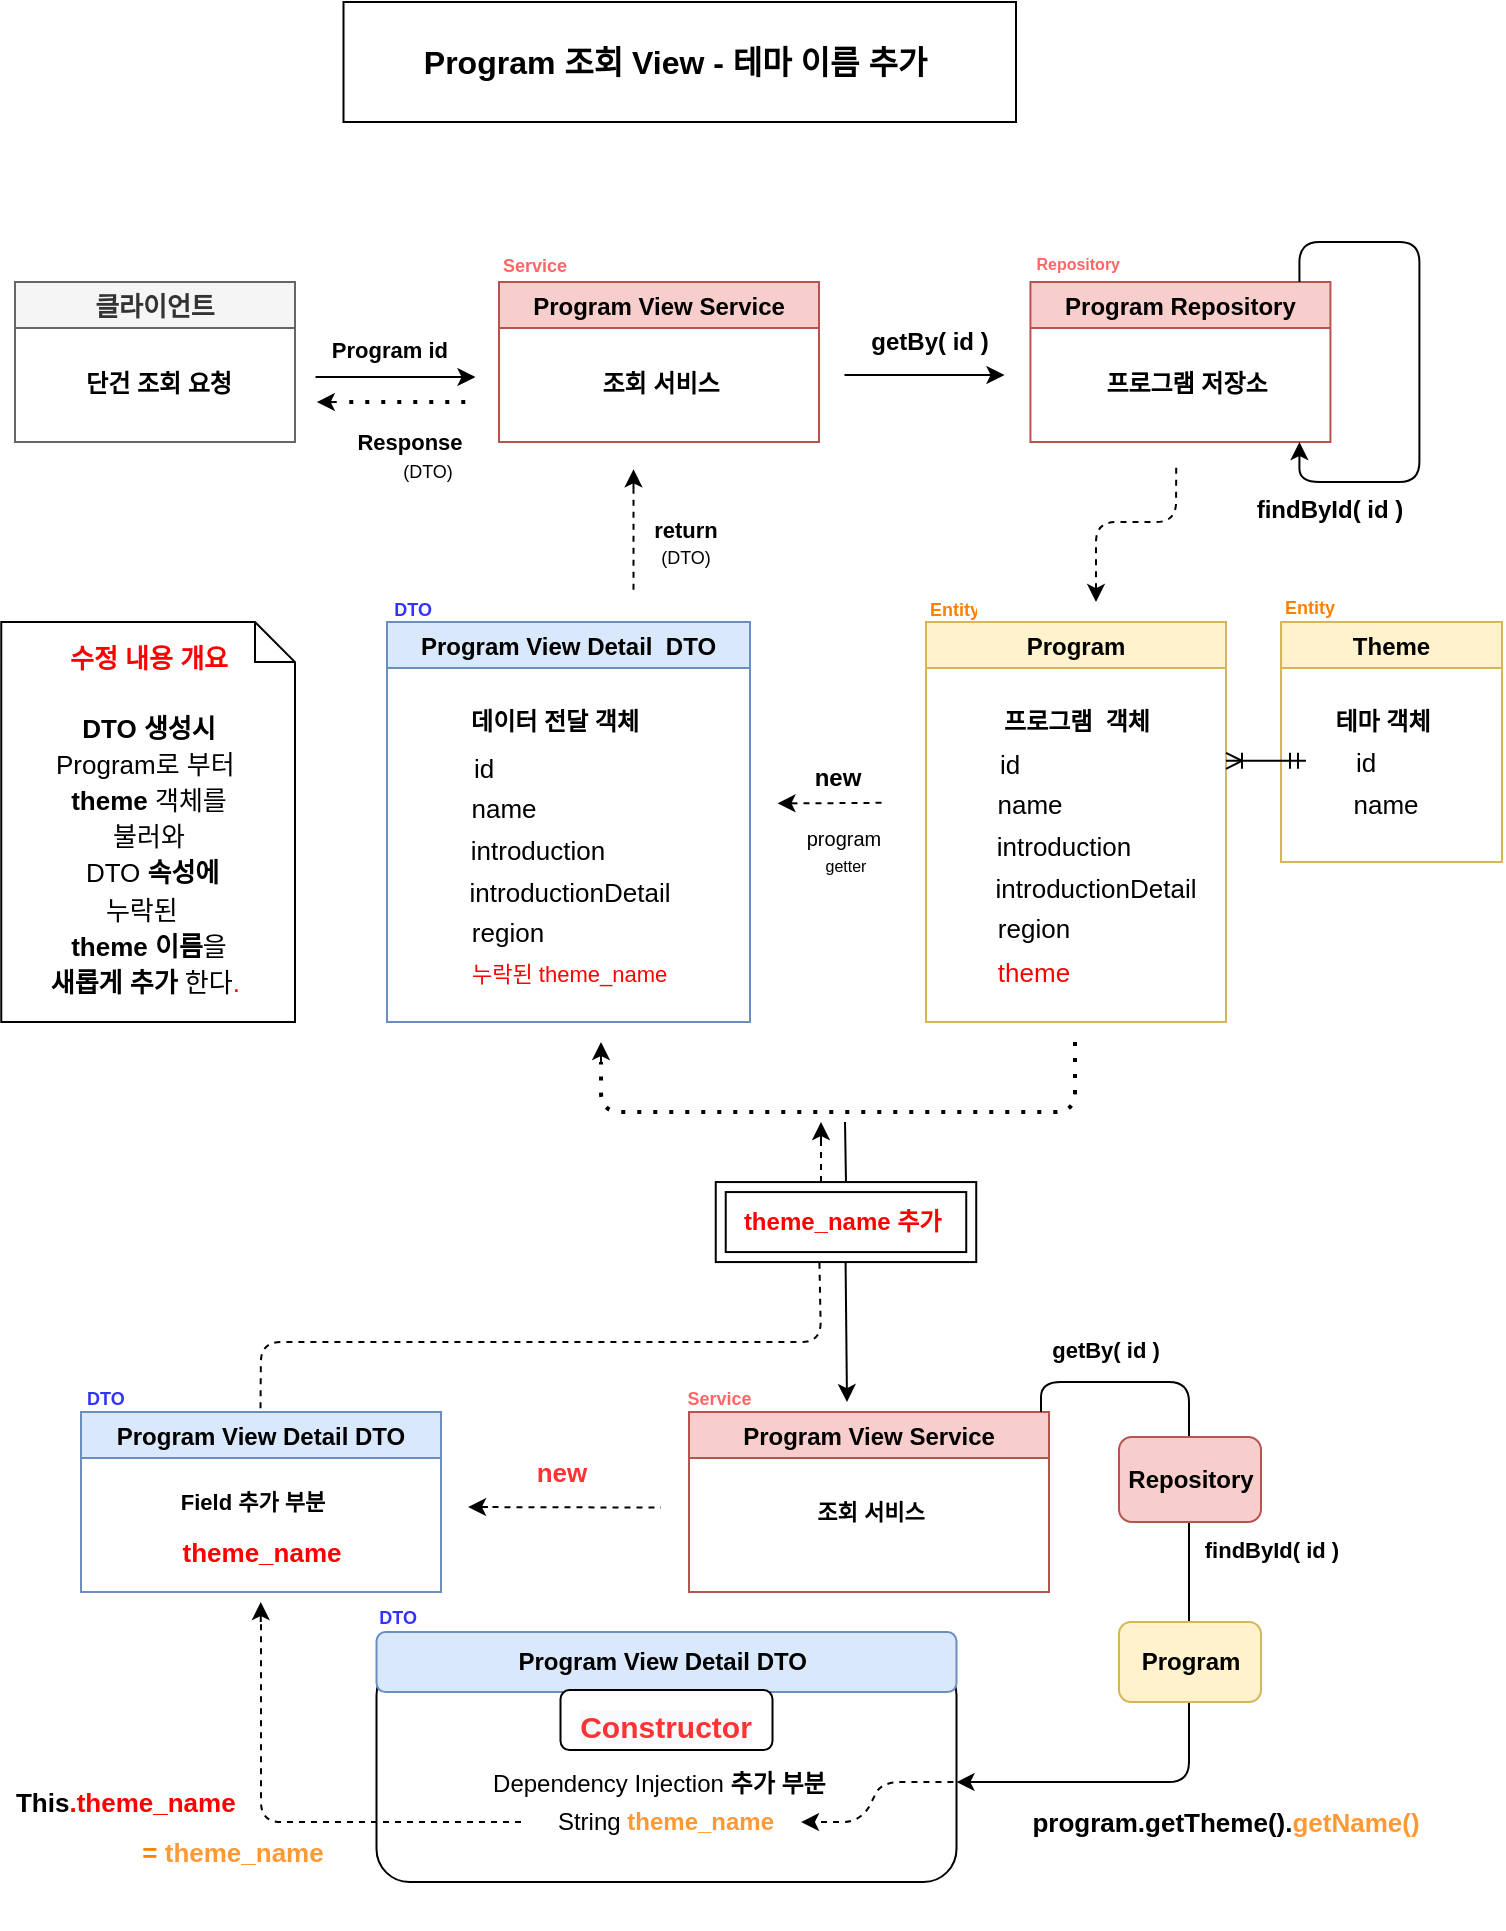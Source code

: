 <mxfile version="14.8.3" type="github">
  <diagram id="txi2YaepdJMHssst4SGv" name="Page-1">
    <mxGraphModel dx="2062" dy="1055" grid="1" gridSize="10" guides="1" tooltips="1" connect="1" arrows="1" fold="1" page="1" pageScale="1" pageWidth="827" pageHeight="1169" math="0" shadow="0">
      <root>
        <mxCell id="0" />
        <mxCell id="1" parent="0" />
        <mxCell id="Lu7zV6Tx2Fdpjb5Isjd1-1" value="Program View Service" style="swimlane;fontSize=12;fontStyle=1;fillColor=#f8cecc;strokeColor=#b85450;" parent="1" vertex="1">
          <mxGeometry x="301.5" y="200.03" width="160" height="80" as="geometry" />
        </mxCell>
        <mxCell id="Lu7zV6Tx2Fdpjb5Isjd1-2" value="조회 서비스" style="text;html=1;align=center;verticalAlign=middle;resizable=0;points=[];autosize=1;fontSize=12;fontStyle=1;" parent="Lu7zV6Tx2Fdpjb5Isjd1-1" vertex="1">
          <mxGeometry x="40" y="41" width="80" height="20" as="geometry" />
        </mxCell>
        <mxCell id="Lu7zV6Tx2Fdpjb5Isjd1-3" value="클라이언트" style="swimlane;fontSize=13;fontStyle=1;fillColor=#f5f5f5;strokeColor=#666666;fontColor=#333333;" parent="1" vertex="1">
          <mxGeometry x="59.5" y="200.03" width="140" height="80" as="geometry" />
        </mxCell>
        <mxCell id="Lu7zV6Tx2Fdpjb5Isjd1-4" value="단건 조회 요청" style="text;html=1;align=center;verticalAlign=middle;resizable=0;points=[];autosize=1;fontSize=12;fontStyle=1;" parent="Lu7zV6Tx2Fdpjb5Isjd1-3" vertex="1">
          <mxGeometry x="26" y="41" width="90" height="20" as="geometry" />
        </mxCell>
        <mxCell id="Lu7zV6Tx2Fdpjb5Isjd1-5" value="Program Repository" style="swimlane;fontSize=12;fontStyle=1;fillColor=#f8cecc;strokeColor=#b85450;" parent="1" vertex="1">
          <mxGeometry x="567.22" y="200.03" width="150" height="80" as="geometry" />
        </mxCell>
        <mxCell id="Lu7zV6Tx2Fdpjb5Isjd1-6" value="&lt;font style=&quot;font-size: 12px&quot;&gt;프로그램 저장소&lt;/font&gt;" style="text;html=1;align=center;verticalAlign=middle;resizable=0;points=[];autosize=1;fontSize=12;fontStyle=1;" parent="Lu7zV6Tx2Fdpjb5Isjd1-5" vertex="1">
          <mxGeometry x="28" y="41" width="100" height="20" as="geometry" />
        </mxCell>
        <mxCell id="Lu7zV6Tx2Fdpjb5Isjd1-7" value="&lt;font style=&quot;font-size: 11px&quot;&gt;Program &lt;/font&gt;&lt;font style=&quot;font-size: 11px&quot;&gt;id&lt;/font&gt;&lt;font style=&quot;font-size: 11px&quot;&gt;&amp;nbsp;&amp;nbsp;&lt;/font&gt;" style="text;html=1;align=center;verticalAlign=middle;whiteSpace=wrap;rounded=0;fontSize=11;fontStyle=1" parent="1" vertex="1">
          <mxGeometry x="214.38" y="229.53" width="71.75" height="9" as="geometry" />
        </mxCell>
        <mxCell id="Lu7zV6Tx2Fdpjb5Isjd1-8" value="Program View Detail  DTO" style="swimlane;fontSize=12;fontStyle=1;fillColor=#dae8fc;strokeColor=#6c8ebf;" parent="1" vertex="1">
          <mxGeometry x="245.5" y="370.03" width="181.5" height="200" as="geometry" />
        </mxCell>
        <mxCell id="Lu7zV6Tx2Fdpjb5Isjd1-9" value="&lt;font style=&quot;font-size: 12px&quot;&gt;데이터 전달 객체&lt;/font&gt;" style="text;html=1;align=center;verticalAlign=middle;resizable=0;points=[];autosize=1;fontSize=12;fontStyle=1;" parent="Lu7zV6Tx2Fdpjb5Isjd1-8" vertex="1">
          <mxGeometry x="28.75" y="40" width="110" height="20" as="geometry" />
        </mxCell>
        <mxCell id="Lu7zV6Tx2Fdpjb5Isjd1-10" value="id" style="text;html=1;strokeColor=none;fillColor=none;align=center;verticalAlign=middle;whiteSpace=wrap;rounded=0;fontSize=13;" parent="Lu7zV6Tx2Fdpjb5Isjd1-8" vertex="1">
          <mxGeometry x="28.75" y="63" width="40" height="20" as="geometry" />
        </mxCell>
        <mxCell id="Lu7zV6Tx2Fdpjb5Isjd1-11" value="introduction" style="text;html=1;strokeColor=none;fillColor=none;align=center;verticalAlign=middle;whiteSpace=wrap;rounded=0;fontSize=13;" parent="Lu7zV6Tx2Fdpjb5Isjd1-8" vertex="1">
          <mxGeometry x="55.75" y="104" width="40" height="20" as="geometry" />
        </mxCell>
        <mxCell id="Lu7zV6Tx2Fdpjb5Isjd1-12" value="introductionDetail" style="text;html=1;strokeColor=none;fillColor=none;align=center;verticalAlign=middle;whiteSpace=wrap;rounded=0;fontSize=13;" parent="Lu7zV6Tx2Fdpjb5Isjd1-8" vertex="1">
          <mxGeometry x="71.75" y="125" width="40" height="20" as="geometry" />
        </mxCell>
        <mxCell id="Lu7zV6Tx2Fdpjb5Isjd1-13" value="region" style="text;html=1;strokeColor=none;fillColor=none;align=center;verticalAlign=middle;whiteSpace=wrap;rounded=0;fontSize=13;" parent="Lu7zV6Tx2Fdpjb5Isjd1-8" vertex="1">
          <mxGeometry x="40.75" y="145" width="40" height="20" as="geometry" />
        </mxCell>
        <mxCell id="Lu7zV6Tx2Fdpjb5Isjd1-14" value="name" style="text;html=1;strokeColor=none;fillColor=none;align=center;verticalAlign=middle;whiteSpace=wrap;rounded=0;fontSize=13;" parent="Lu7zV6Tx2Fdpjb5Isjd1-8" vertex="1">
          <mxGeometry x="38.75" y="83" width="40" height="20" as="geometry" />
        </mxCell>
        <mxCell id="hzwIlEIKxiyYygUyO-S2-29" value="&lt;font style=&quot;font-size: 11px&quot; color=&quot;#ff0000&quot;&gt;누락된 theme_name&lt;/font&gt;" style="text;html=1;strokeColor=none;fillColor=none;align=left;verticalAlign=middle;whiteSpace=wrap;rounded=0;fontSize=13;" parent="Lu7zV6Tx2Fdpjb5Isjd1-8" vertex="1">
          <mxGeometry x="40.75" y="165" width="129.25" height="20" as="geometry" />
        </mxCell>
        <mxCell id="Lu7zV6Tx2Fdpjb5Isjd1-15" value="&lt;span style=&quot;font-size: 12px&quot;&gt;&lt;font style=&quot;font-size: 12px&quot;&gt;getBy( id )&lt;/font&gt;&lt;/span&gt;" style="text;html=1;strokeColor=none;fillColor=none;align=center;verticalAlign=middle;whiteSpace=wrap;rounded=0;fontSize=12;fontStyle=1" parent="1" vertex="1">
          <mxGeometry x="476.5" y="221.03" width="80" height="17.5" as="geometry" />
        </mxCell>
        <mxCell id="Lu7zV6Tx2Fdpjb5Isjd1-16" value="" style="edgeStyle=segmentEdgeStyle;endArrow=classic;html=1;fontSize=15;" parent="1" edge="1">
          <mxGeometry width="50" height="50" relative="1" as="geometry">
            <mxPoint x="701.72" y="200.03" as="sourcePoint" />
            <mxPoint x="701.72" y="280.03" as="targetPoint" />
            <Array as="points">
              <mxPoint x="701.72" y="180.03" />
              <mxPoint x="761.72" y="180.03" />
              <mxPoint x="761.72" y="300.03" />
              <mxPoint x="701.72" y="300.03" />
            </Array>
          </mxGeometry>
        </mxCell>
        <mxCell id="Lu7zV6Tx2Fdpjb5Isjd1-17" value="&lt;b style=&quot;font-size: 12px;&quot;&gt;&lt;font style=&quot;font-size: 12px;&quot;&gt;findById( id )&lt;/font&gt;&lt;/b&gt;" style="text;html=1;strokeColor=none;fillColor=none;align=center;verticalAlign=middle;whiteSpace=wrap;rounded=0;fontSize=12;" parent="1" vertex="1">
          <mxGeometry x="671.72" y="300.03" width="90" height="27.5" as="geometry" />
        </mxCell>
        <mxCell id="Lu7zV6Tx2Fdpjb5Isjd1-18" value="Program" style="swimlane;fontSize=12;fontStyle=1;fillColor=#fff2cc;strokeColor=#d6b656;" parent="1" vertex="1">
          <mxGeometry x="515" y="370.03" width="150" height="200" as="geometry" />
        </mxCell>
        <mxCell id="Lu7zV6Tx2Fdpjb5Isjd1-19" value="&lt;font style=&quot;font-size: 12px&quot;&gt;프로그램&amp;nbsp; 객체&lt;/font&gt;" style="text;html=1;align=center;verticalAlign=middle;resizable=0;points=[];autosize=1;fontSize=12;fontStyle=1;" parent="Lu7zV6Tx2Fdpjb5Isjd1-18" vertex="1">
          <mxGeometry x="30" y="40" width="90" height="20" as="geometry" />
        </mxCell>
        <mxCell id="Lu7zV6Tx2Fdpjb5Isjd1-20" value="id" style="text;html=1;strokeColor=none;fillColor=none;align=center;verticalAlign=middle;whiteSpace=wrap;rounded=0;fontSize=13;" parent="Lu7zV6Tx2Fdpjb5Isjd1-18" vertex="1">
          <mxGeometry x="22.25" y="60.5" width="40" height="20" as="geometry" />
        </mxCell>
        <mxCell id="Lu7zV6Tx2Fdpjb5Isjd1-21" value="introduction" style="text;html=1;strokeColor=none;fillColor=none;align=center;verticalAlign=middle;whiteSpace=wrap;rounded=0;fontSize=13;" parent="Lu7zV6Tx2Fdpjb5Isjd1-18" vertex="1">
          <mxGeometry x="49.25" y="101.5" width="40" height="20" as="geometry" />
        </mxCell>
        <mxCell id="Lu7zV6Tx2Fdpjb5Isjd1-22" value="introductionDetail" style="text;html=1;strokeColor=none;fillColor=none;align=center;verticalAlign=middle;whiteSpace=wrap;rounded=0;fontSize=13;" parent="Lu7zV6Tx2Fdpjb5Isjd1-18" vertex="1">
          <mxGeometry x="65.25" y="122.5" width="40" height="20" as="geometry" />
        </mxCell>
        <mxCell id="Lu7zV6Tx2Fdpjb5Isjd1-23" value="region" style="text;html=1;strokeColor=none;fillColor=none;align=center;verticalAlign=middle;whiteSpace=wrap;rounded=0;fontSize=13;" parent="Lu7zV6Tx2Fdpjb5Isjd1-18" vertex="1">
          <mxGeometry x="34.25" y="142.5" width="40" height="20" as="geometry" />
        </mxCell>
        <mxCell id="Lu7zV6Tx2Fdpjb5Isjd1-24" value="name" style="text;html=1;strokeColor=none;fillColor=none;align=center;verticalAlign=middle;whiteSpace=wrap;rounded=0;fontSize=13;" parent="Lu7zV6Tx2Fdpjb5Isjd1-18" vertex="1">
          <mxGeometry x="32.25" y="80.5" width="40" height="20" as="geometry" />
        </mxCell>
        <mxCell id="Lu7zV6Tx2Fdpjb5Isjd1-25" value="theme" style="text;html=1;strokeColor=none;fillColor=none;align=center;verticalAlign=middle;whiteSpace=wrap;rounded=0;fontSize=13;fontColor=#FF0000;" parent="Lu7zV6Tx2Fdpjb5Isjd1-18" vertex="1">
          <mxGeometry x="34.25" y="164.5" width="40" height="20" as="geometry" />
        </mxCell>
        <mxCell id="Lu7zV6Tx2Fdpjb5Isjd1-26" value="&lt;span style=&quot;font-size: 8px&quot;&gt;&lt;font style=&quot;font-size: 8px&quot;&gt;getter&lt;/font&gt;&lt;/span&gt;" style="text;html=1;strokeColor=none;fillColor=none;align=center;verticalAlign=middle;whiteSpace=wrap;rounded=0;fontSize=8;" parent="Lu7zV6Tx2Fdpjb5Isjd1-18" vertex="1">
          <mxGeometry x="-79.51" y="113.13" width="80" height="17.5" as="geometry" />
        </mxCell>
        <mxCell id="Lu7zV6Tx2Fdpjb5Isjd1-28" value="" style="endArrow=classic;html=1;fontSize=9;fontColor=#FF0000;" parent="1" edge="1">
          <mxGeometry relative="1" as="geometry">
            <mxPoint x="209.75" y="247.53" as="sourcePoint" />
            <mxPoint x="289.75" y="247.53" as="targetPoint" />
          </mxGeometry>
        </mxCell>
        <mxCell id="Lu7zV6Tx2Fdpjb5Isjd1-29" value="" style="endArrow=classic;html=1;fontSize=9;fontColor=#FF0000;" parent="1" edge="1">
          <mxGeometry relative="1" as="geometry">
            <mxPoint x="474.25" y="246.53" as="sourcePoint" />
            <mxPoint x="554.25" y="246.53" as="targetPoint" />
          </mxGeometry>
        </mxCell>
        <mxCell id="Lu7zV6Tx2Fdpjb5Isjd1-30" value="" style="endArrow=none;dashed=1;html=1;fontSize=12;fontColor=#FF0000;" parent="1" edge="1">
          <mxGeometry width="50" height="50" relative="1" as="geometry">
            <mxPoint x="453.74" y="460.66" as="sourcePoint" />
            <mxPoint x="492.99" y="460.41" as="targetPoint" />
          </mxGeometry>
        </mxCell>
        <mxCell id="Lu7zV6Tx2Fdpjb5Isjd1-32" value="" style="edgeStyle=segmentEdgeStyle;endArrow=classic;html=1;fontSize=3;fontColor=#FF0000;" parent="1" edge="1">
          <mxGeometry width="50" height="50" relative="1" as="geometry">
            <mxPoint x="450.74" y="460.66" as="sourcePoint" />
            <mxPoint x="440.74" y="460.66" as="targetPoint" />
          </mxGeometry>
        </mxCell>
        <mxCell id="Lu7zV6Tx2Fdpjb5Isjd1-33" value="&lt;font style=&quot;font-size: 12px&quot;&gt;new&lt;/font&gt;" style="text;html=1;strokeColor=none;fillColor=none;align=center;verticalAlign=middle;whiteSpace=wrap;rounded=0;fontSize=11;fontStyle=1;" parent="1" vertex="1">
          <mxGeometry x="431" y="439.41" width="80" height="17.5" as="geometry" />
        </mxCell>
        <mxCell id="Lu7zV6Tx2Fdpjb5Isjd1-34" value="&lt;font&gt;&lt;span style=&quot;font-size: 10px ; font-weight: normal&quot;&gt;program&lt;/span&gt;&lt;/font&gt;" style="text;html=1;strokeColor=none;fillColor=none;align=center;verticalAlign=middle;whiteSpace=wrap;rounded=0;fontSize=10;fontStyle=1" parent="1" vertex="1">
          <mxGeometry x="434.49" y="469.41" width="80" height="17.5" as="geometry" />
        </mxCell>
        <mxCell id="Lu7zV6Tx2Fdpjb5Isjd1-35" value="" style="endArrow=none;dashed=1;html=1;fontSize=9;fontColor=#FF0000;" parent="1" edge="1">
          <mxGeometry width="50" height="50" relative="1" as="geometry">
            <mxPoint x="368.75" y="353.91" as="sourcePoint" />
            <mxPoint x="368.75" y="303.66" as="targetPoint" />
            <Array as="points" />
          </mxGeometry>
        </mxCell>
        <mxCell id="Lu7zV6Tx2Fdpjb5Isjd1-36" value="" style="endArrow=classic;html=1;fontSize=11;fontColor=#FF0000;" parent="1" edge="1">
          <mxGeometry width="50" height="50" relative="1" as="geometry">
            <mxPoint x="368.75" y="303.66" as="sourcePoint" />
            <mxPoint x="368.75" y="293.66" as="targetPoint" />
          </mxGeometry>
        </mxCell>
        <mxCell id="Lu7zV6Tx2Fdpjb5Isjd1-37" value="Program 조회 View - 테마 이름 추가&amp;nbsp;" style="rounded=0;whiteSpace=wrap;html=1;fontSize=16;fontStyle=1;" parent="1" vertex="1">
          <mxGeometry x="223.75" y="60" width="336.25" height="60" as="geometry" />
        </mxCell>
        <mxCell id="Lu7zV6Tx2Fdpjb5Isjd1-39" value="" style="endArrow=none;dashed=1;html=1;dashPattern=1 3;strokeWidth=2;fontSize=16;" parent="1" edge="1">
          <mxGeometry width="50" height="50" relative="1" as="geometry">
            <mxPoint x="226.63" y="260.03" as="sourcePoint" />
            <mxPoint x="284.63" y="260.03" as="targetPoint" />
          </mxGeometry>
        </mxCell>
        <mxCell id="Lu7zV6Tx2Fdpjb5Isjd1-40" value="" style="endArrow=classic;html=1;fontSize=16;" parent="1" edge="1">
          <mxGeometry width="50" height="50" relative="1" as="geometry">
            <mxPoint x="220.38" y="260.03" as="sourcePoint" />
            <mxPoint x="210.38" y="260.03" as="targetPoint" />
          </mxGeometry>
        </mxCell>
        <mxCell id="Lu7zV6Tx2Fdpjb5Isjd1-41" value="Response" style="text;html=1;align=center;verticalAlign=middle;whiteSpace=wrap;rounded=0;fontSize=11;fontStyle=1" parent="1" vertex="1">
          <mxGeometry x="236.63" y="270.03" width="40" height="20" as="geometry" />
        </mxCell>
        <mxCell id="Lu7zV6Tx2Fdpjb5Isjd1-42" value="&lt;font style=&quot;font-size: 9px ; font-weight: normal&quot;&gt;(&lt;font style=&quot;font-size: 9px&quot;&gt;DTO&lt;/font&gt;)&lt;/font&gt;" style="text;html=1;align=center;verticalAlign=middle;whiteSpace=wrap;rounded=0;fontSize=6;fontStyle=1" parent="1" vertex="1">
          <mxGeometry x="246.13" y="290.03" width="40" height="10" as="geometry" />
        </mxCell>
        <mxCell id="Lu7zV6Tx2Fdpjb5Isjd1-44" value="&lt;span style=&quot;font-weight: normal&quot;&gt;&lt;font style=&quot;font-size: 9px&quot;&gt;(DTO)&lt;/font&gt;&lt;/span&gt;" style="text;html=1;align=center;verticalAlign=middle;whiteSpace=wrap;rounded=0;fontSize=10;fontStyle=1" parent="1" vertex="1">
          <mxGeometry x="374.95" y="333.78" width="40" height="6.25" as="geometry" />
        </mxCell>
        <mxCell id="Lu7zV6Tx2Fdpjb5Isjd1-50" value="" style="endArrow=none;dashed=1;html=1;dashPattern=1 3;strokeWidth=2;labelBackgroundColor=#FF3333;fontSize=6;fontColor=#FF0000;" parent="1" edge="1">
          <mxGeometry width="50" height="50" relative="1" as="geometry">
            <mxPoint x="589.5" y="580.03" as="sourcePoint" />
            <mxPoint x="352.5" y="590.03" as="targetPoint" />
            <Array as="points">
              <mxPoint x="589.5" y="615.03" />
              <mxPoint x="352.5" y="615.03" />
            </Array>
          </mxGeometry>
        </mxCell>
        <mxCell id="Lu7zV6Tx2Fdpjb5Isjd1-53" value="" style="endArrow=classic;html=1;labelBackgroundColor=#FF3333;fontSize=6;fontColor=#FF0000;" parent="1" edge="1">
          <mxGeometry width="50" height="50" relative="1" as="geometry">
            <mxPoint x="352.5" y="590.03" as="sourcePoint" />
            <mxPoint x="352.5" y="580.03" as="targetPoint" />
          </mxGeometry>
        </mxCell>
        <mxCell id="Lu7zV6Tx2Fdpjb5Isjd1-54" value="&lt;font style=&quot;font-size: 13px&quot;&gt;&lt;font style=&quot;font-size: 13px&quot;&gt;&lt;b&gt;&lt;font style=&quot;font-size: 13px&quot;&gt;수정 내용 개요&lt;/font&gt;&lt;br&gt;&lt;/b&gt;&lt;/font&gt;&lt;font style=&quot;line-height: 140% ; font-size: 13px&quot;&gt;&lt;br&gt;&lt;font color=&quot;#000000&quot; style=&quot;font-size: 13px&quot;&gt;&lt;font style=&quot;font-size: 13px&quot;&gt;&lt;b&gt;DTO 생성&lt;/b&gt;&lt;/font&gt;&lt;b&gt;시&lt;/b&gt;&lt;/font&gt;&lt;br&gt;&lt;font color=&quot;#000000&quot; style=&quot;font-size: 13px&quot;&gt;Program로 부터&amp;nbsp;&lt;br&gt;&lt;b&gt;theme &lt;/b&gt;객체를&lt;br&gt;불러와&lt;br&gt;&amp;nbsp;DTO &lt;b&gt;속성에 &lt;br&gt;&lt;/b&gt;&lt;/font&gt;&lt;span style=&quot;color: rgb(0 , 0 , 0)&quot;&gt;누락된&amp;nbsp;&amp;nbsp;&lt;br&gt;&lt;/span&gt;&lt;font color=&quot;#000000&quot; style=&quot;font-size: 13px&quot;&gt;&lt;b&gt;theme 이름&lt;/b&gt;을&lt;br&gt;&lt;b&gt;새롭게 추가&lt;/b&gt; 한다&lt;/font&gt;.&amp;nbsp;&lt;/font&gt;&lt;/font&gt;" style="shape=note;size=20;whiteSpace=wrap;html=1;fontSize=6;fontColor=#FF0000;" parent="1" vertex="1">
          <mxGeometry x="52.63" y="370.03" width="146.87" height="200" as="geometry" />
        </mxCell>
        <mxCell id="Lu7zV6Tx2Fdpjb5Isjd1-55" value="&lt;font style=&quot;font-size: 12px&quot;&gt;theme_name 추가&amp;nbsp;&lt;/font&gt;" style="shape=ext;margin=3;double=1;whiteSpace=wrap;html=1;align=center;fontSize=8;fontColor=#FF0000;fontStyle=1" parent="1" vertex="1">
          <mxGeometry x="409.87" y="650.03" width="130.25" height="40" as="geometry" />
        </mxCell>
        <mxCell id="Lu7zV6Tx2Fdpjb5Isjd1-69" value="Program View Detail DTO" style="swimlane;fontSize=12;fontStyle=1;fillColor=#dae8fc;strokeColor=#6c8ebf;" parent="1" vertex="1">
          <mxGeometry x="92.5" y="765.03" width="180" height="90" as="geometry" />
        </mxCell>
        <mxCell id="Lu7zV6Tx2Fdpjb5Isjd1-70" value="Field 추가 부분" style="text;html=1;align=center;verticalAlign=middle;resizable=0;points=[];autosize=1;fontSize=11;fontStyle=1;" parent="Lu7zV6Tx2Fdpjb5Isjd1-69" vertex="1">
          <mxGeometry x="40" y="35" width="90" height="20" as="geometry" />
        </mxCell>
        <mxCell id="Lu7zV6Tx2Fdpjb5Isjd1-74" value="&lt;b&gt;&lt;font style=&quot;font-size: 13px&quot;&gt;theme_name&lt;/font&gt;&lt;/b&gt;" style="text;html=1;strokeColor=none;fillColor=none;align=center;verticalAlign=middle;whiteSpace=wrap;rounded=0;fontSize=12;fontColor=#FF0000;" parent="Lu7zV6Tx2Fdpjb5Isjd1-69" vertex="1">
          <mxGeometry x="70" y="60" width="40" height="20" as="geometry" />
        </mxCell>
        <mxCell id="Lu7zV6Tx2Fdpjb5Isjd1-78" value="" style="endArrow=none;dashed=1;html=1;fontSize=12;fontColor=#FF0000;" parent="1" edge="1">
          <mxGeometry width="50" height="50" relative="1" as="geometry">
            <mxPoint x="292.25" y="812.53" as="sourcePoint" />
            <mxPoint x="382.5" y="812.78" as="targetPoint" />
          </mxGeometry>
        </mxCell>
        <mxCell id="Lu7zV6Tx2Fdpjb5Isjd1-79" value="" style="edgeStyle=segmentEdgeStyle;endArrow=classic;html=1;fontSize=3;fontColor=#FF0000;" parent="1" edge="1">
          <mxGeometry width="50" height="50" relative="1" as="geometry">
            <mxPoint x="296" y="812.53" as="sourcePoint" />
            <mxPoint x="286" y="812.53" as="targetPoint" />
          </mxGeometry>
        </mxCell>
        <mxCell id="Lu7zV6Tx2Fdpjb5Isjd1-80" value="&lt;font style=&quot;font-size: 13px&quot; color=&quot;#ff3333&quot;&gt;new&lt;/font&gt;" style="text;html=1;strokeColor=none;fillColor=none;align=center;verticalAlign=middle;whiteSpace=wrap;rounded=0;fontSize=11;fontStyle=1" parent="1" vertex="1">
          <mxGeometry x="292.5" y="786.28" width="80" height="17.5" as="geometry" />
        </mxCell>
        <mxCell id="Lu7zV6Tx2Fdpjb5Isjd1-81" value="Program View Service" style="swimlane;fontSize=12;fontStyle=1;fillColor=#f8cecc;strokeColor=#b85450;" parent="1" vertex="1">
          <mxGeometry x="396.5" y="765.03" width="180" height="90" as="geometry" />
        </mxCell>
        <mxCell id="Lu7zV6Tx2Fdpjb5Isjd1-82" value="조회 서비스" style="text;html=1;align=center;verticalAlign=middle;resizable=0;points=[];autosize=1;fontSize=11;fontStyle=1;" parent="Lu7zV6Tx2Fdpjb5Isjd1-81" vertex="1">
          <mxGeometry x="55" y="40" width="70" height="20" as="geometry" />
        </mxCell>
        <mxCell id="Lu7zV6Tx2Fdpjb5Isjd1-86" value="" style="edgeStyle=segmentEdgeStyle;endArrow=classic;html=1;fontSize=15;" parent="1" source="Lu7zV6Tx2Fdpjb5Isjd1-81" target="Lu7zV6Tx2Fdpjb5Isjd1-93" edge="1">
          <mxGeometry width="50" height="50" relative="1" as="geometry">
            <mxPoint x="586.5" y="760.03" as="sourcePoint" />
            <mxPoint x="532.5" y="940.03" as="targetPoint" />
            <Array as="points">
              <mxPoint x="572.5" y="750.03" />
              <mxPoint x="646.5" y="750.03" />
              <mxPoint x="646.5" y="950.03" />
            </Array>
          </mxGeometry>
        </mxCell>
        <mxCell id="Lu7zV6Tx2Fdpjb5Isjd1-88" value="&lt;font style=&quot;font-size: 12px&quot;&gt;Repository&lt;/font&gt;" style="rounded=1;whiteSpace=wrap;html=1;fontSize=8;fontStyle=1;fillColor=#f8cecc;strokeColor=#b85450;" parent="1" vertex="1">
          <mxGeometry x="611.5" y="777.53" width="71" height="42.5" as="geometry" />
        </mxCell>
        <mxCell id="Lu7zV6Tx2Fdpjb5Isjd1-89" value="&lt;font style=&quot;font-size: 11px&quot;&gt;findById( id )&lt;/font&gt;" style="text;html=1;strokeColor=none;fillColor=none;align=center;verticalAlign=middle;whiteSpace=wrap;rounded=0;fontSize=10;fontStyle=1" parent="1" vertex="1">
          <mxGeometry x="642.5" y="820.03" width="90" height="27.5" as="geometry" />
        </mxCell>
        <mxCell id="Lu7zV6Tx2Fdpjb5Isjd1-90" value="&lt;font style=&quot;font-size: 11px&quot;&gt;getBy( id )&lt;/font&gt;" style="text;html=1;strokeColor=none;fillColor=none;align=center;verticalAlign=middle;whiteSpace=wrap;rounded=0;fontSize=10;fontStyle=1" parent="1" vertex="1">
          <mxGeometry x="560.25" y="720.03" width="90" height="27.5" as="geometry" />
        </mxCell>
        <mxCell id="Lu7zV6Tx2Fdpjb5Isjd1-91" value="&lt;font style=&quot;font-size: 12px&quot;&gt;Program&lt;/font&gt;" style="rounded=1;whiteSpace=wrap;html=1;fontSize=8;fontStyle=1;fillColor=#fff2cc;strokeColor=#d6b656;" parent="1" vertex="1">
          <mxGeometry x="611.5" y="870.03" width="71" height="40" as="geometry" />
        </mxCell>
        <mxCell id="Lu7zV6Tx2Fdpjb5Isjd1-93" value="&lt;p style=&quot;line-height: 160% ; font-size: 12px&quot;&gt;&lt;font style=&quot;font-size: 12px&quot;&gt;&lt;br&gt;&lt;/font&gt;&lt;/p&gt;&lt;p style=&quot;line-height: 160% ; font-size: 12px&quot;&gt;&lt;font style=&quot;font-size: 12px&quot;&gt;&lt;br&gt;&lt;/font&gt;&lt;/p&gt;&lt;p style=&quot;line-height: 160% ; font-size: 12px&quot;&gt;&lt;font style=&quot;font-size: 12px&quot;&gt;Dependency Injection &lt;b&gt;추가 부분 &lt;/b&gt;&amp;nbsp;&lt;br&gt;String &lt;font color=&quot;#ff9933&quot; style=&quot;font-size: 12px&quot;&gt;&lt;b&gt;theme_name&lt;/b&gt;&lt;/font&gt;&lt;/font&gt;&lt;/p&gt;&lt;p style=&quot;line-height: 160% ; font-size: 12px&quot;&gt;&lt;br&gt;&lt;/p&gt;" style="rounded=1;whiteSpace=wrap;html=1;fontSize=10;fontColor=#000000;" parent="1" vertex="1">
          <mxGeometry x="240.25" y="890.03" width="290" height="110" as="geometry" />
        </mxCell>
        <mxCell id="Lu7zV6Tx2Fdpjb5Isjd1-94" value="&lt;font style=&quot;font-size: 12px&quot;&gt;Program View Detail DTO&amp;nbsp;&lt;/font&gt;" style="rounded=1;whiteSpace=wrap;html=1;fontSize=10;fontStyle=1;fillColor=#dae8fc;strokeColor=#6c8ebf;" parent="1" vertex="1">
          <mxGeometry x="240.25" y="875.03" width="290" height="30" as="geometry" />
        </mxCell>
        <mxCell id="Lu7zV6Tx2Fdpjb5Isjd1-95" value="&lt;font style=&quot;font-size: 13px&quot;&gt;&lt;font color=&quot;#000000&quot; style=&quot;font-size: 13px&quot;&gt;program.getTheme().&lt;/font&gt;&lt;font color=&quot;#ff9933&quot; style=&quot;font-size: 13px&quot;&gt;getName()&lt;/font&gt;&lt;/font&gt;" style="text;html=1;strokeColor=none;fillColor=none;align=center;verticalAlign=middle;whiteSpace=wrap;rounded=0;fontSize=11;fontStyle=1;fontColor=#FF0000;" parent="1" vertex="1">
          <mxGeometry x="556.5" y="950.03" width="216" height="40" as="geometry" />
        </mxCell>
        <mxCell id="Lu7zV6Tx2Fdpjb5Isjd1-107" value="" style="endArrow=none;dashed=1;html=1;labelBackgroundColor=#FF3333;fontSize=11;fontColor=#FF0000;" parent="1" edge="1">
          <mxGeometry width="50" height="50" relative="1" as="geometry">
            <mxPoint x="462.5" y="970.03" as="sourcePoint" />
            <mxPoint x="530.25" y="950.03" as="targetPoint" />
            <Array as="points">
              <mxPoint x="482.75" y="970.03" />
              <mxPoint x="492.75" y="950.03" />
            </Array>
          </mxGeometry>
        </mxCell>
        <mxCell id="Lu7zV6Tx2Fdpjb5Isjd1-108" value="" style="endArrow=classic;html=1;labelBackgroundColor=#FF3333;fontSize=11;fontColor=#FF0000;" parent="1" edge="1">
          <mxGeometry width="50" height="50" relative="1" as="geometry">
            <mxPoint x="457" y="970.03" as="sourcePoint" />
            <mxPoint x="452.5" y="970.03" as="targetPoint" />
          </mxGeometry>
        </mxCell>
        <mxCell id="Lu7zV6Tx2Fdpjb5Isjd1-109" value="" style="endArrow=none;dashed=1;html=1;labelBackgroundColor=#FF3333;fontSize=11;fontColor=#FF0000;" parent="1" edge="1">
          <mxGeometry width="50" height="50" relative="1" as="geometry">
            <mxPoint x="312.5" y="970.03" as="sourcePoint" />
            <mxPoint x="182.5" y="870.03" as="targetPoint" />
            <Array as="points">
              <mxPoint x="182.5" y="970.03" />
            </Array>
          </mxGeometry>
        </mxCell>
        <mxCell id="Lu7zV6Tx2Fdpjb5Isjd1-111" value="" style="endArrow=classic;html=1;labelBackgroundColor=#FF3333;fontSize=11;fontColor=#FF0000;" parent="1" edge="1">
          <mxGeometry width="50" height="50" relative="1" as="geometry">
            <mxPoint x="182.38" y="870.03" as="sourcePoint" />
            <mxPoint x="182.38" y="860.03" as="targetPoint" />
          </mxGeometry>
        </mxCell>
        <mxCell id="Lu7zV6Tx2Fdpjb5Isjd1-112" value="&lt;font style=&quot;font-size: 13px&quot;&gt;&lt;font color=&quot;#000000&quot; style=&quot;font-size: 13px&quot;&gt;This&lt;/font&gt;.theme_name&amp;nbsp;&amp;nbsp;&lt;/font&gt;" style="text;html=1;strokeColor=none;fillColor=none;align=center;verticalAlign=middle;whiteSpace=wrap;rounded=0;fontSize=11;fontStyle=1;fontColor=#FF0000;" parent="1" vertex="1">
          <mxGeometry x="62.5" y="940.03" width="111.25" height="40" as="geometry" />
        </mxCell>
        <mxCell id="Lu7zV6Tx2Fdpjb5Isjd1-115" value="&lt;font style=&quot;font-size: 13px&quot;&gt;&lt;font color=&quot;#ff8000&quot; style=&quot;font-size: 13px&quot;&gt;=&lt;/font&gt; &lt;font color=&quot;#ff9933&quot; style=&quot;font-size: 13px&quot;&gt;theme_name&lt;/font&gt;&lt;/font&gt;" style="text;html=1;strokeColor=none;fillColor=none;align=center;verticalAlign=middle;whiteSpace=wrap;rounded=0;fontSize=12;fontStyle=1;fontColor=#FF0000;" parent="1" vertex="1">
          <mxGeometry x="112.5" y="970.03" width="111.25" height="30" as="geometry" />
        </mxCell>
        <mxCell id="Lu7zV6Tx2Fdpjb5Isjd1-118" value="" style="endArrow=classic;html=1;labelBackgroundColor=#FF3333;fontSize=11;fontColor=#FF0000;" parent="1" edge="1">
          <mxGeometry width="50" height="50" relative="1" as="geometry">
            <mxPoint x="474.79" y="690.03" as="sourcePoint" />
            <mxPoint x="475.5" y="760.03" as="targetPoint" />
          </mxGeometry>
        </mxCell>
        <mxCell id="Lu7zV6Tx2Fdpjb5Isjd1-122" value="" style="endArrow=none;html=1;labelBackgroundColor=#FF3333;fontSize=11;fontColor=#FF0000;exitX=0.5;exitY=0;exitDx=0;exitDy=0;" parent="1" source="Lu7zV6Tx2Fdpjb5Isjd1-55" edge="1">
          <mxGeometry width="50" height="50" relative="1" as="geometry">
            <mxPoint x="474.5" y="645.03" as="sourcePoint" />
            <mxPoint x="474.5" y="620.03" as="targetPoint" />
          </mxGeometry>
        </mxCell>
        <mxCell id="Lu7zV6Tx2Fdpjb5Isjd1-123" value="" style="endArrow=none;dashed=1;html=1;labelBackgroundColor=#FF3333;fontSize=11;fontColor=#FF0000;entryX=0.398;entryY=1.002;entryDx=0;entryDy=0;entryPerimeter=0;" parent="1" target="Lu7zV6Tx2Fdpjb5Isjd1-55" edge="1">
          <mxGeometry width="50" height="50" relative="1" as="geometry">
            <mxPoint x="182.25" y="763.16" as="sourcePoint" />
            <mxPoint x="462.5" y="710.03" as="targetPoint" />
            <Array as="points">
              <mxPoint x="182.5" y="730.03" />
              <mxPoint x="462.5" y="730.03" />
            </Array>
          </mxGeometry>
        </mxCell>
        <mxCell id="Lu7zV6Tx2Fdpjb5Isjd1-124" value="" style="endArrow=none;dashed=1;html=1;labelBackgroundColor=#FF3333;fontSize=11;fontColor=#FF0000;" parent="1" edge="1">
          <mxGeometry width="50" height="50" relative="1" as="geometry">
            <mxPoint x="462.5" y="650.03" as="sourcePoint" />
            <mxPoint x="462.5" y="620.03" as="targetPoint" />
          </mxGeometry>
        </mxCell>
        <mxCell id="Lu7zV6Tx2Fdpjb5Isjd1-125" value="" style="endArrow=classic;html=1;labelBackgroundColor=#FF3333;fontSize=11;fontColor=#FF0000;labelBorderColor=none;" parent="1" edge="1">
          <mxGeometry width="50" height="50" relative="1" as="geometry">
            <mxPoint x="462.5" y="630.03" as="sourcePoint" />
            <mxPoint x="462.5" y="620.03" as="targetPoint" />
          </mxGeometry>
        </mxCell>
        <mxCell id="Lu7zV6Tx2Fdpjb5Isjd1-128" value="&lt;font style=&quot;font-size: 15px&quot;&gt;&lt;br&gt;&lt;br&gt;&lt;span style=&quot;color: rgb(255, 51, 51); font-family: helvetica; font-style: normal; font-weight: 700; letter-spacing: normal; text-indent: 0px; text-transform: none; word-spacing: 0px; background-color: rgb(248, 249, 250); display: inline; float: none;&quot;&gt;Constructor&lt;/span&gt;&lt;br&gt;&lt;/font&gt;" style="rounded=1;whiteSpace=wrap;html=1;fontSize=12;fontColor=#FF0000;align=center;verticalAlign=bottom;" parent="1" vertex="1">
          <mxGeometry x="332.25" y="904.03" width="106" height="30" as="geometry" />
        </mxCell>
        <mxCell id="E90OsRMZdrKgKirHxCRS-11" value="Theme" style="swimlane;fontSize=12;fontStyle=1;fillColor=#fff2cc;strokeColor=#d6b656;" parent="1" vertex="1">
          <mxGeometry x="692.5" y="370.03" width="110.5" height="120" as="geometry" />
        </mxCell>
        <mxCell id="E90OsRMZdrKgKirHxCRS-12" value="테마 객체" style="text;html=1;align=center;verticalAlign=middle;resizable=0;points=[];autosize=1;fontSize=12;fontStyle=1;" parent="E90OsRMZdrKgKirHxCRS-11" vertex="1">
          <mxGeometry x="15" y="39.5" width="70" height="20" as="geometry" />
        </mxCell>
        <mxCell id="E90OsRMZdrKgKirHxCRS-13" value="id" style="text;html=1;strokeColor=none;fillColor=none;align=center;verticalAlign=middle;whiteSpace=wrap;rounded=0;fontSize=13;" parent="E90OsRMZdrKgKirHxCRS-11" vertex="1">
          <mxGeometry x="22" y="64.5" width="40" height="10" as="geometry" />
        </mxCell>
        <mxCell id="E90OsRMZdrKgKirHxCRS-17" value="name" style="text;html=1;strokeColor=none;fillColor=none;align=center;verticalAlign=middle;whiteSpace=wrap;rounded=0;fontSize=13;" parent="E90OsRMZdrKgKirHxCRS-11" vertex="1">
          <mxGeometry x="32" y="80.5" width="40" height="20" as="geometry" />
        </mxCell>
        <mxCell id="hzwIlEIKxiyYygUyO-S2-23" value="Entity" style="text;strokeColor=none;fillColor=none;spacingLeft=4;spacingRight=4;overflow=hidden;rotatable=0;points=[[0,0.5],[1,0.5]];portConstraint=eastwest;fontSize=9;fontColor=#FF8000;fontStyle=1" parent="E90OsRMZdrKgKirHxCRS-11" vertex="1">
          <mxGeometry x="-4" y="-19" width="38.5" height="24" as="geometry" />
        </mxCell>
        <mxCell id="E90OsRMZdrKgKirHxCRS-21" value="" style="edgeStyle=entityRelationEdgeStyle;fontSize=12;html=1;endArrow=ERmandOne;startArrow=ERoneToMany;startFill=0;endFill=0;" parent="1" edge="1">
          <mxGeometry width="100" height="100" relative="1" as="geometry">
            <mxPoint x="665" y="439.41" as="sourcePoint" />
            <mxPoint x="705" y="439.41" as="targetPoint" />
          </mxGeometry>
        </mxCell>
        <mxCell id="E90OsRMZdrKgKirHxCRS-30" value="" style="endArrow=none;dashed=1;html=1;startArrow=classic;startFill=1;" parent="1" edge="1">
          <mxGeometry width="50" height="50" relative="1" as="geometry">
            <mxPoint x="600" y="360.03" as="sourcePoint" />
            <mxPoint x="640.12" y="290.03" as="targetPoint" />
            <Array as="points">
              <mxPoint x="600" y="320.03" />
              <mxPoint x="640" y="320.03" />
            </Array>
          </mxGeometry>
        </mxCell>
        <mxCell id="hzwIlEIKxiyYygUyO-S2-25" value="DTO" style="text;strokeColor=none;fillColor=none;spacingLeft=4;spacingRight=4;overflow=hidden;rotatable=0;points=[[0,0.5],[1,0.5]];portConstraint=eastwest;fontSize=9;fontColor=#3333FF;fontStyle=1" parent="1" vertex="1">
          <mxGeometry x="243.13" y="352.0" width="41" height="14.03" as="geometry" />
        </mxCell>
        <mxCell id="hzwIlEIKxiyYygUyO-S2-26" value="Service" style="text;strokeColor=none;fillColor=none;spacingLeft=4;spacingRight=4;overflow=hidden;rotatable=0;points=[[0,0.5],[1,0.5]];portConstraint=eastwest;fontSize=9;fontColor=#FF6666;fontStyle=1" parent="1" vertex="1">
          <mxGeometry x="297.5" y="180.06" width="48.5" height="14.03" as="geometry" />
        </mxCell>
        <mxCell id="hzwIlEIKxiyYygUyO-S2-27" value="Repository" style="text;strokeColor=none;fillColor=none;spacingLeft=4;spacingRight=4;overflow=hidden;rotatable=0;points=[[0,0.5],[1,0.5]];portConstraint=eastwest;fontSize=8;fontColor=#FF6666;fontStyle=1" parent="1" vertex="1">
          <mxGeometry x="564.22" y="180.06" width="55.78" height="14.03" as="geometry" />
        </mxCell>
        <mxCell id="hzwIlEIKxiyYygUyO-S2-24" value="Entity" style="text;strokeColor=none;fillColor=none;spacingLeft=4;spacingRight=4;overflow=hidden;rotatable=0;points=[[0,0.5],[1,0.5]];portConstraint=eastwest;fontSize=9;fontColor=#FF8000;fontStyle=1" parent="1" vertex="1">
          <mxGeometry x="511" y="352.0" width="34.51" height="14.03" as="geometry" />
        </mxCell>
        <mxCell id="hzwIlEIKxiyYygUyO-S2-28" value="&lt;font style=&quot;font-size: 11px&quot;&gt;return&lt;/font&gt;" style="text;html=1;align=center;verticalAlign=middle;whiteSpace=wrap;rounded=0;fontSize=10;fontStyle=1" parent="1" vertex="1">
          <mxGeometry x="374.95" y="321.28" width="40" height="6.25" as="geometry" />
        </mxCell>
        <mxCell id="hzwIlEIKxiyYygUyO-S2-30" value="DTO" style="text;strokeColor=none;fillColor=none;spacingLeft=4;spacingRight=4;overflow=hidden;rotatable=0;points=[[0,0.5],[1,0.5]];portConstraint=eastwest;fontSize=9;fontColor=#3333FF;fontStyle=1" parent="1" vertex="1">
          <mxGeometry x="89.5" y="746.53" width="41" height="14.03" as="geometry" />
        </mxCell>
        <mxCell id="hzwIlEIKxiyYygUyO-S2-31" value="Service" style="text;strokeColor=none;fillColor=none;spacingLeft=4;spacingRight=4;overflow=hidden;rotatable=0;points=[[0,0.5],[1,0.5]];portConstraint=eastwest;fontSize=9;fontColor=#FF6666;fontStyle=1" parent="1" vertex="1">
          <mxGeometry x="389.75" y="746.53" width="48.5" height="14.03" as="geometry" />
        </mxCell>
        <mxCell id="hzwIlEIKxiyYygUyO-S2-32" value="DTO" style="text;strokeColor=none;fillColor=none;spacingLeft=4;spacingRight=4;overflow=hidden;rotatable=0;points=[[0,0.5],[1,0.5]];portConstraint=eastwest;fontSize=9;fontColor=#3333FF;fontStyle=1" parent="1" vertex="1">
          <mxGeometry x="235.63" y="856" width="41" height="14.03" as="geometry" />
        </mxCell>
      </root>
    </mxGraphModel>
  </diagram>
</mxfile>
